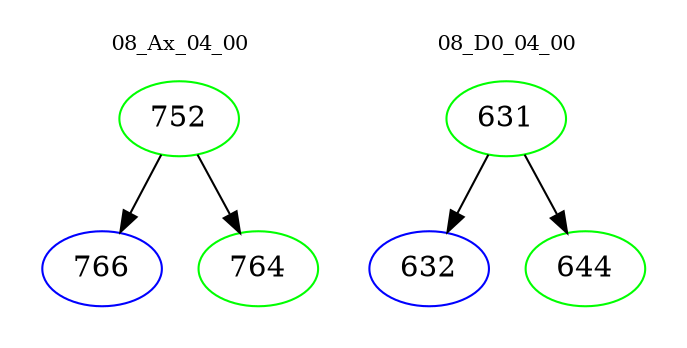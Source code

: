 digraph{
subgraph cluster_0 {
color = white
label = "08_Ax_04_00";
fontsize=10;
T0_752 [label="752", color="green"]
T0_752 -> T0_766 [color="black"]
T0_766 [label="766", color="blue"]
T0_752 -> T0_764 [color="black"]
T0_764 [label="764", color="green"]
}
subgraph cluster_1 {
color = white
label = "08_D0_04_00";
fontsize=10;
T1_631 [label="631", color="green"]
T1_631 -> T1_632 [color="black"]
T1_632 [label="632", color="blue"]
T1_631 -> T1_644 [color="black"]
T1_644 [label="644", color="green"]
}
}

